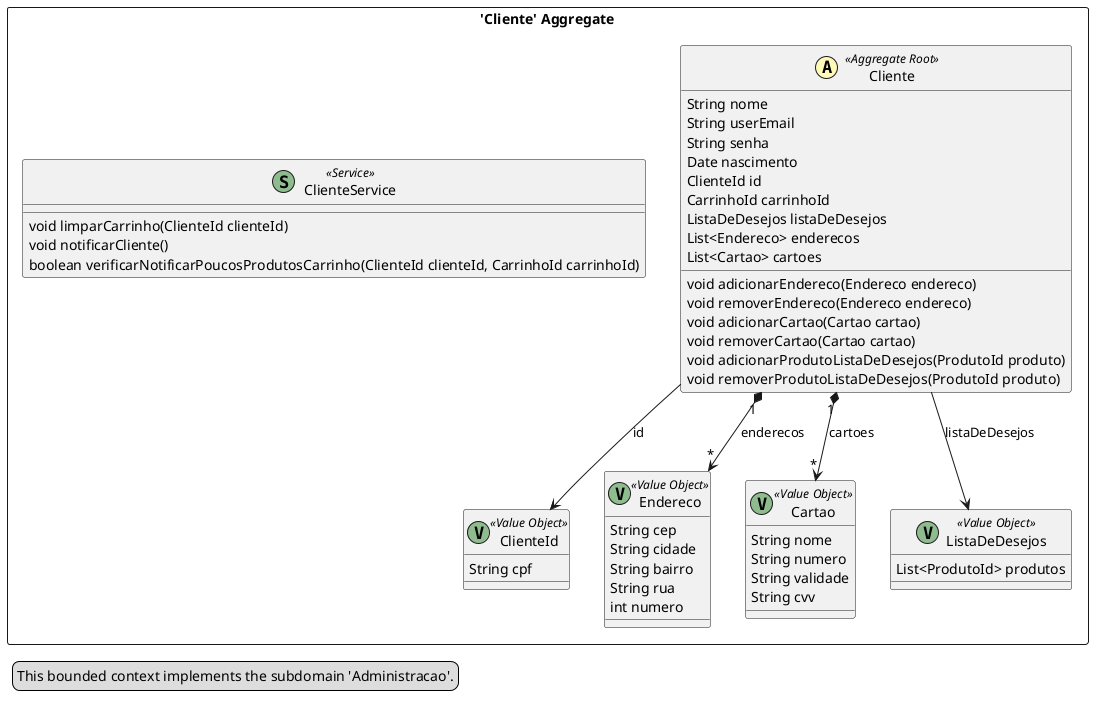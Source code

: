 @startuml

skinparam componentStyle uml2

package "'Cliente' Aggregate" <<Rectangle>> {
	class Cliente <<(A,#fffab8) Aggregate Root>> {
		String nome
		String userEmail
		String senha
		Date nascimento
		ClienteId id
		CarrinhoId carrinhoId
		ListaDeDesejos listaDeDesejos
		List<Endereco> enderecos
		List<Cartao> cartoes
		void adicionarEndereco(Endereco endereco)
		void removerEndereco(Endereco endereco)
		void adicionarCartao(Cartao cartao)
		void removerCartao(Cartao cartao)
		void adicionarProdutoListaDeDesejos(ProdutoId produto)
		void removerProdutoListaDeDesejos(ProdutoId produto)
	}
	class ClienteId <<(V,DarkSeaGreen) Value Object>> {
		String cpf
	}
	class Endereco <<(V,DarkSeaGreen) Value Object>> {
		String cep
		String cidade
		String bairro
		String rua
		int numero
	}
	class Cartao <<(V,DarkSeaGreen) Value Object>> {
		String nome
		String numero
		String validade
		String cvv
	}
	class ListaDeDesejos <<(V,DarkSeaGreen) Value Object>> {
		List<ProdutoId> produtos
	}
	class ClienteService <<(S,DarkSeaGreen) Service>> {
		void limparCarrinho(ClienteId clienteId)
		void notificarCliente()
		boolean verificarNotificarPoucosProdutosCarrinho(ClienteId clienteId, CarrinhoId carrinhoId)
	}
}
Cliente "1" *--> "*" Endereco : enderecos
Cliente "1" *--> "*" Cartao : cartoes
Cliente --> ClienteId : id
Cliente --> ListaDeDesejos : listaDeDesejos
legend left
  This bounded context implements the subdomain 'Administracao'.
end legend


@enduml
